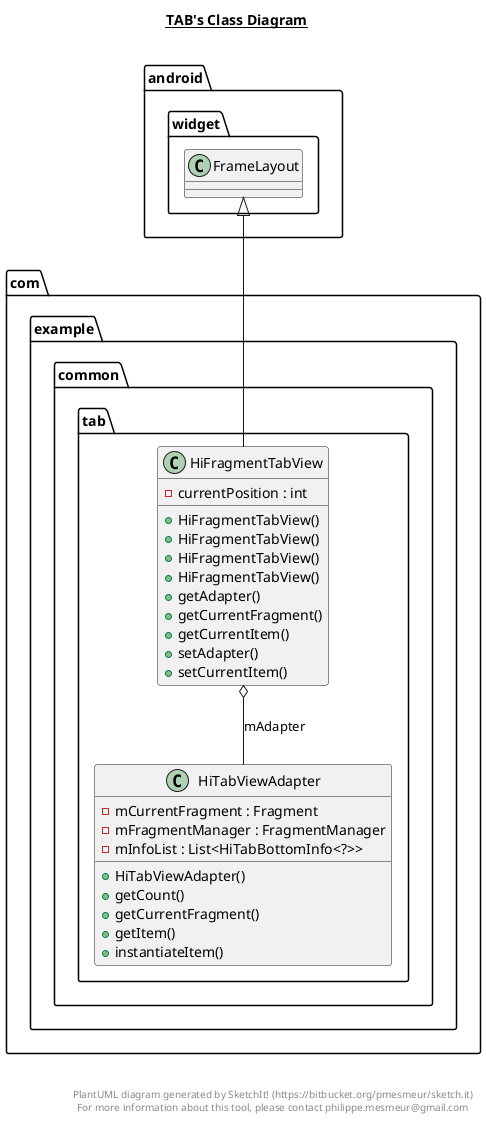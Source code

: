 @startuml

title __TAB's Class Diagram__\n

  namespace com.example.common {
    namespace tab {
      class com.example.common.tab.HiFragmentTabView {
          - currentPosition : int
          + HiFragmentTabView()
          + HiFragmentTabView()
          + HiFragmentTabView()
          + HiFragmentTabView()
          + getAdapter()
          + getCurrentFragment()
          + getCurrentItem()
          + setAdapter()
          + setCurrentItem()
      }
    }
  }
  

  namespace com.example.common {
    namespace tab {
      class com.example.common.tab.HiTabViewAdapter {
          - mCurrentFragment : Fragment
          - mFragmentManager : FragmentManager
          - mInfoList : List<HiTabBottomInfo<?>>
          + HiTabViewAdapter()
          + getCount()
          + getCurrentFragment()
          + getItem()
          + instantiateItem()
      }
    }
  }
  

  com.example.common.tab.HiFragmentTabView -up-|> android.widget.FrameLayout
  com.example.common.tab.HiFragmentTabView o-- com.example.common.tab.HiTabViewAdapter : mAdapter


right footer


PlantUML diagram generated by SketchIt! (https://bitbucket.org/pmesmeur/sketch.it)
For more information about this tool, please contact philippe.mesmeur@gmail.com
endfooter

@enduml
